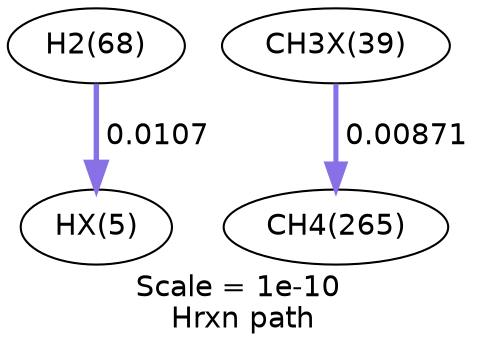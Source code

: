 digraph reaction_paths {
center=1;
s9 -> s15[fontname="Helvetica", style="setlinewidth(2.58)", arrowsize=1.29, color="0.7, 0.511, 0.9"
, label=" 0.0107"];
s17 -> s13[fontname="Helvetica", style="setlinewidth(2.42)", arrowsize=1.21, color="0.7, 0.509, 0.9"
, label=" 0.00871"];
s9 [ fontname="Helvetica", label="H2(68)"];
s13 [ fontname="Helvetica", label="CH4(265)"];
s15 [ fontname="Helvetica", label="HX(5)"];
s17 [ fontname="Helvetica", label="CH3X(39)"];
 label = "Scale = 1e-10\l Hrxn path";
 fontname = "Helvetica";
}
